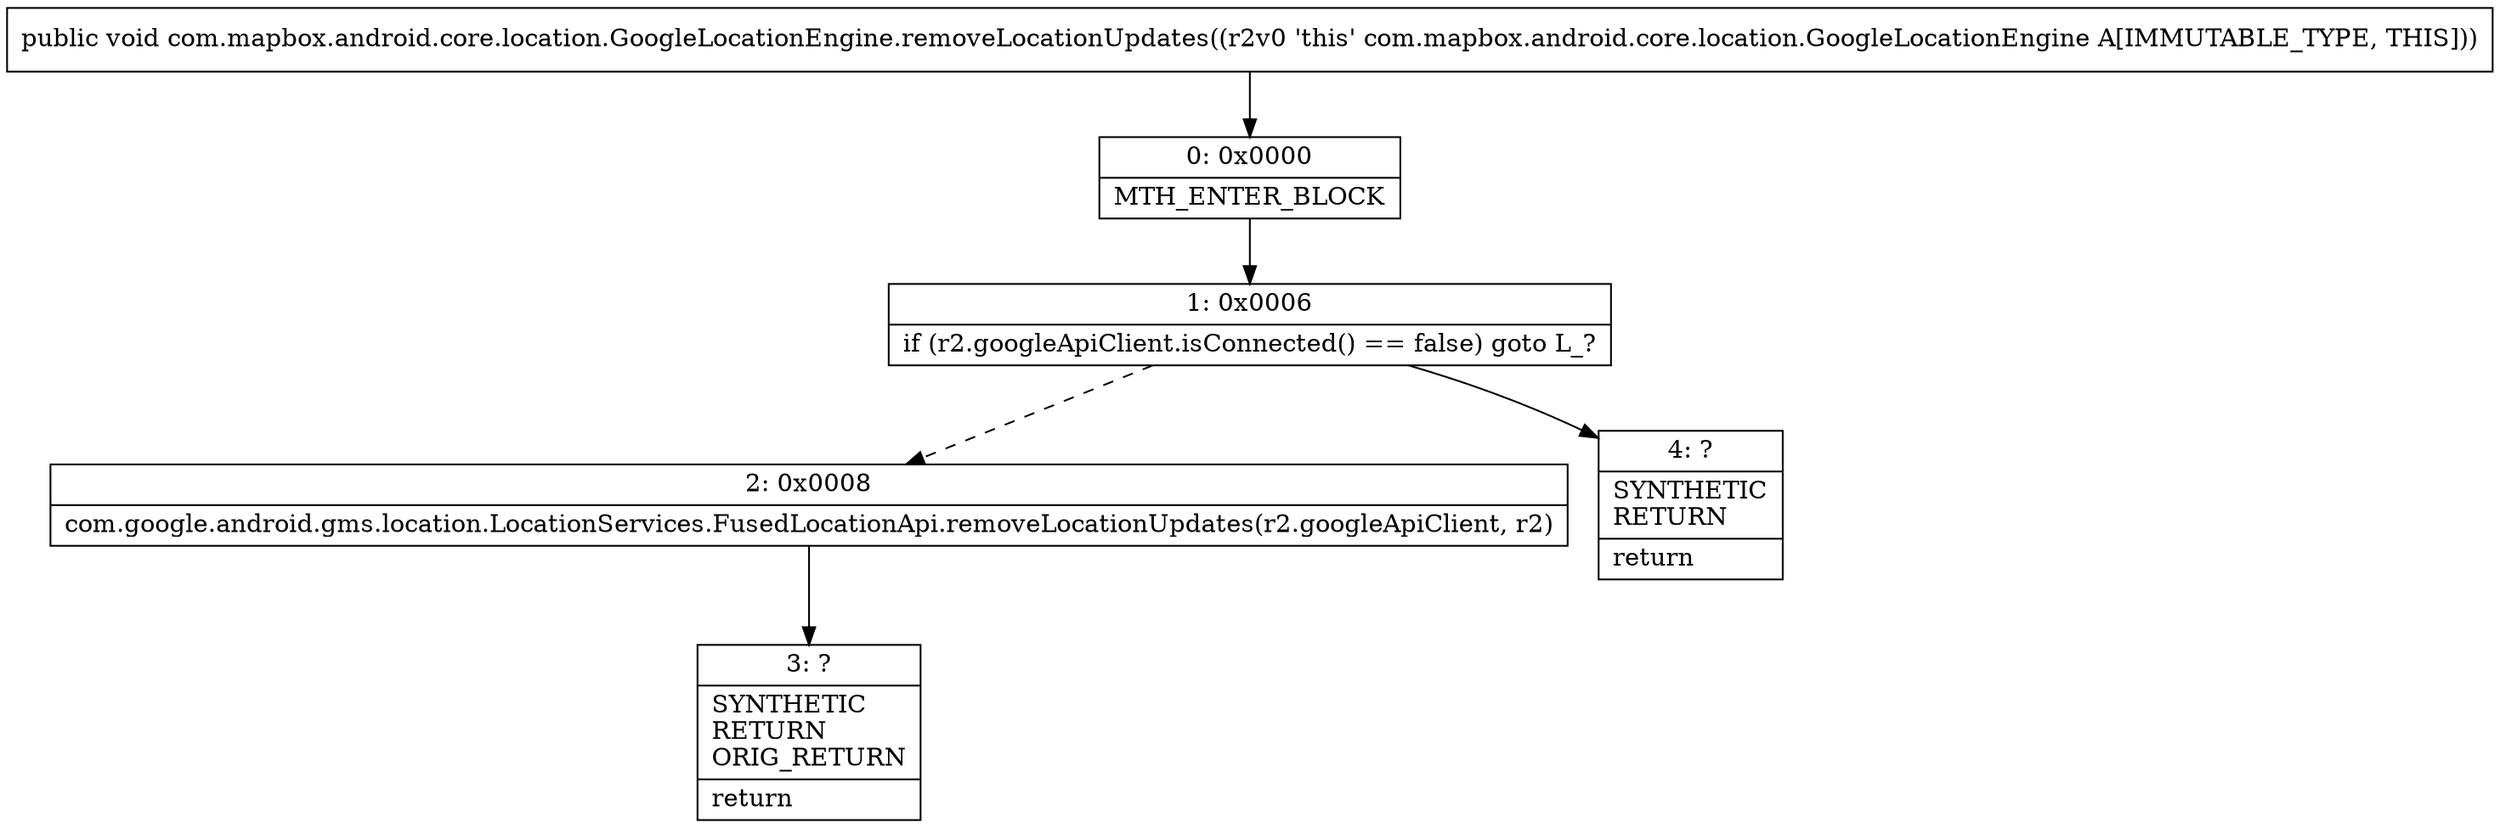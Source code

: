 digraph "CFG forcom.mapbox.android.core.location.GoogleLocationEngine.removeLocationUpdates()V" {
Node_0 [shape=record,label="{0\:\ 0x0000|MTH_ENTER_BLOCK\l}"];
Node_1 [shape=record,label="{1\:\ 0x0006|if (r2.googleApiClient.isConnected() == false) goto L_?\l}"];
Node_2 [shape=record,label="{2\:\ 0x0008|com.google.android.gms.location.LocationServices.FusedLocationApi.removeLocationUpdates(r2.googleApiClient, r2)\l}"];
Node_3 [shape=record,label="{3\:\ ?|SYNTHETIC\lRETURN\lORIG_RETURN\l|return\l}"];
Node_4 [shape=record,label="{4\:\ ?|SYNTHETIC\lRETURN\l|return\l}"];
MethodNode[shape=record,label="{public void com.mapbox.android.core.location.GoogleLocationEngine.removeLocationUpdates((r2v0 'this' com.mapbox.android.core.location.GoogleLocationEngine A[IMMUTABLE_TYPE, THIS])) }"];
MethodNode -> Node_0;
Node_0 -> Node_1;
Node_1 -> Node_2[style=dashed];
Node_1 -> Node_4;
Node_2 -> Node_3;
}

